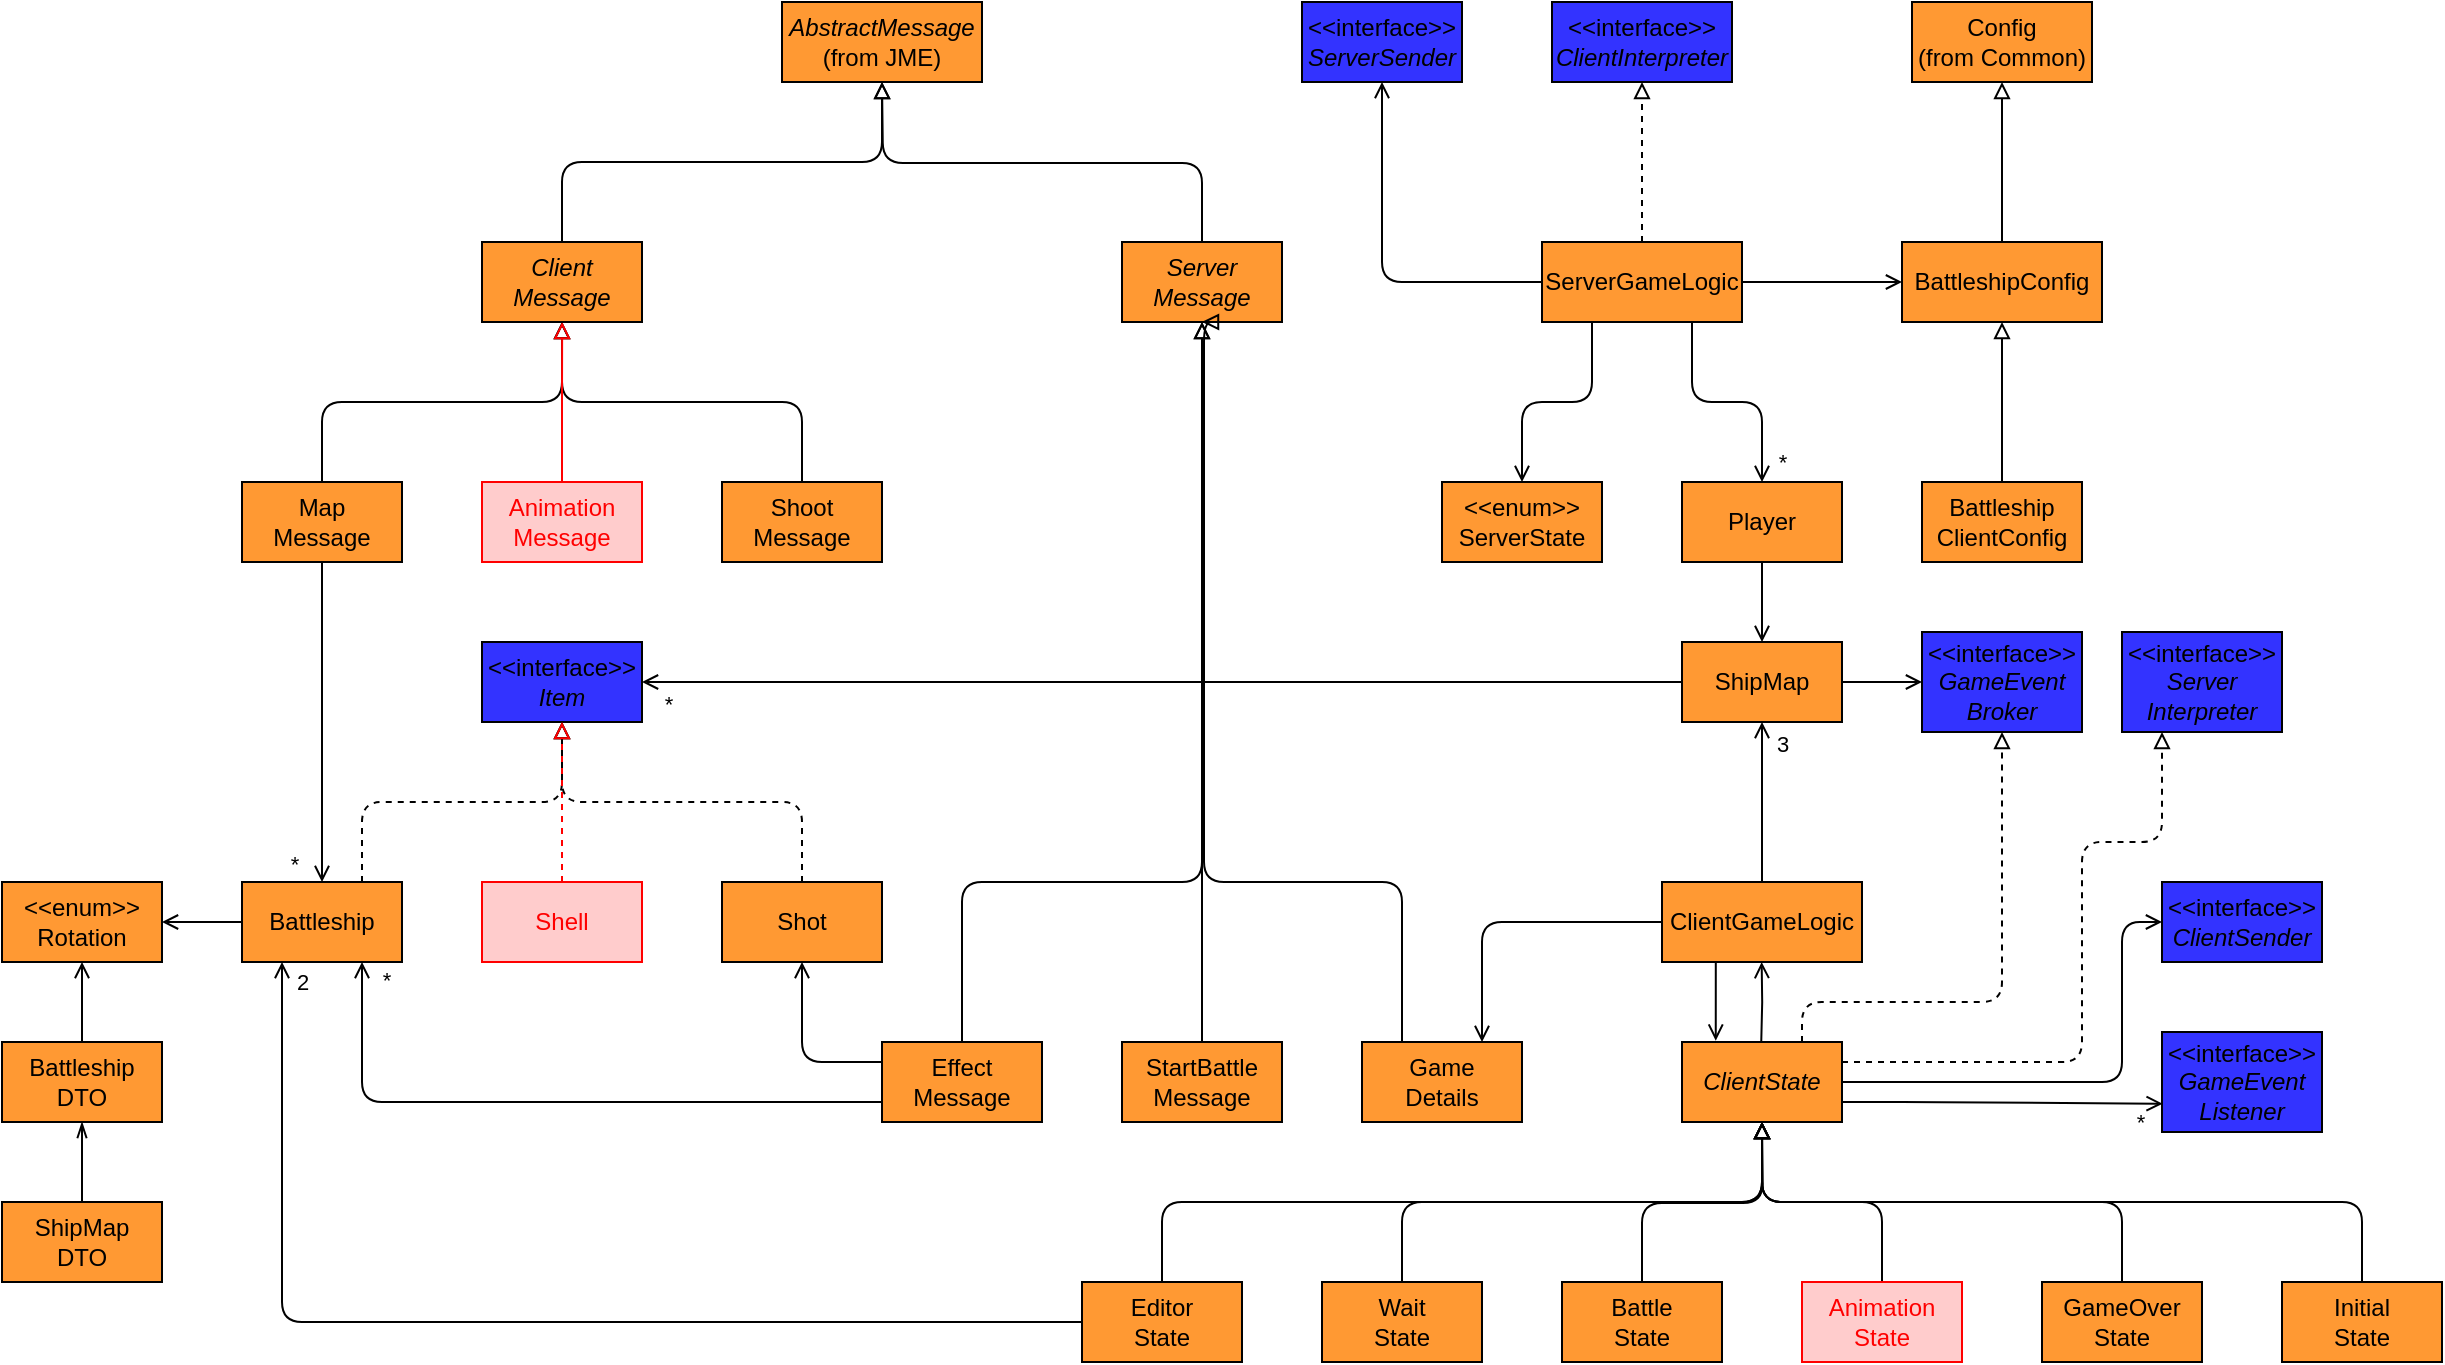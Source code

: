 <mxfile version="24.7.17">
  <diagram id="C5RBs43oDa-KdzZeNtuy" name="Page-1">
    <mxGraphModel dx="1434" dy="836" grid="1" gridSize="10" guides="1" tooltips="1" connect="1" arrows="1" fold="1" page="1" pageScale="1" pageWidth="827" pageHeight="1169" math="0" shadow="0">
      <root>
        <mxCell id="WIyWlLk6GJQsqaUBKTNV-0" />
        <mxCell id="WIyWlLk6GJQsqaUBKTNV-1" parent="WIyWlLk6GJQsqaUBKTNV-0" />
        <mxCell id="ycaIUuoJMlgRVzuP7acG-19" style="edgeStyle=orthogonalEdgeStyle;rounded=0;orthogonalLoop=1;jettySize=auto;html=1;exitX=0.5;exitY=0;exitDx=0;exitDy=0;entryX=0.5;entryY=1;entryDx=0;entryDy=0;endArrow=openThin;endFill=0;" parent="WIyWlLk6GJQsqaUBKTNV-1" source="ycaIUuoJMlgRVzuP7acG-0" target="ycaIUuoJMlgRVzuP7acG-1" edge="1">
          <mxGeometry relative="1" as="geometry" />
        </mxCell>
        <mxCell id="ycaIUuoJMlgRVzuP7acG-0" value="ShipMap&lt;div&gt;DTO&lt;/div&gt;" style="html=1;whiteSpace=wrap;fillColor=#FF9933;fontColor=#000000;" parent="WIyWlLk6GJQsqaUBKTNV-1" vertex="1">
          <mxGeometry x="160" y="880" width="80" height="40" as="geometry" />
        </mxCell>
        <mxCell id="ycaIUuoJMlgRVzuP7acG-18" style="edgeStyle=orthogonalEdgeStyle;rounded=0;orthogonalLoop=1;jettySize=auto;html=1;exitX=0.5;exitY=0;exitDx=0;exitDy=0;entryX=0.5;entryY=1;entryDx=0;entryDy=0;endArrow=open;endFill=0;" parent="WIyWlLk6GJQsqaUBKTNV-1" source="ycaIUuoJMlgRVzuP7acG-1" target="ycaIUuoJMlgRVzuP7acG-2" edge="1">
          <mxGeometry relative="1" as="geometry" />
        </mxCell>
        <mxCell id="ycaIUuoJMlgRVzuP7acG-1" value="&lt;div&gt;Battleship&lt;br&gt;DTO&lt;/div&gt;" style="html=1;whiteSpace=wrap;fillColor=#FF9933;fontColor=#000000;" parent="WIyWlLk6GJQsqaUBKTNV-1" vertex="1">
          <mxGeometry x="160" y="800" width="80" height="40" as="geometry" />
        </mxCell>
        <mxCell id="ycaIUuoJMlgRVzuP7acG-2" value="&amp;lt;&amp;lt;enum&amp;gt;&amp;gt;&lt;div&gt;Rotation&lt;/div&gt;" style="html=1;whiteSpace=wrap;fillColor=#FF9933;fontColor=#000000;" parent="WIyWlLk6GJQsqaUBKTNV-1" vertex="1">
          <mxGeometry x="160" y="720" width="80" height="40" as="geometry" />
        </mxCell>
        <mxCell id="ycaIUuoJMlgRVzuP7acG-17" style="edgeStyle=orthogonalEdgeStyle;rounded=0;orthogonalLoop=1;jettySize=auto;html=1;exitX=0;exitY=0.5;exitDx=0;exitDy=0;entryX=1;entryY=0.5;entryDx=0;entryDy=0;endArrow=open;endFill=0;" parent="WIyWlLk6GJQsqaUBKTNV-1" source="ycaIUuoJMlgRVzuP7acG-10" target="ycaIUuoJMlgRVzuP7acG-2" edge="1">
          <mxGeometry relative="1" as="geometry" />
        </mxCell>
        <mxCell id="ycaIUuoJMlgRVzuP7acG-10" value="Battleship" style="html=1;whiteSpace=wrap;fillColor=#FF9933;fontColor=#000000;" parent="WIyWlLk6GJQsqaUBKTNV-1" vertex="1">
          <mxGeometry x="280" y="720" width="80" height="40" as="geometry" />
        </mxCell>
        <mxCell id="ycaIUuoJMlgRVzuP7acG-11" value="Shell" style="html=1;whiteSpace=wrap;strokeColor=#FF0000;fontColor=#FF0000;fillColor=#FFCCCC;" parent="WIyWlLk6GJQsqaUBKTNV-1" vertex="1">
          <mxGeometry x="400" y="720" width="80" height="40" as="geometry" />
        </mxCell>
        <mxCell id="ycaIUuoJMlgRVzuP7acG-20" style="edgeStyle=orthogonalEdgeStyle;rounded=1;orthogonalLoop=1;jettySize=auto;html=1;exitX=0.5;exitY=0;exitDx=0;exitDy=0;entryX=0.5;entryY=1;entryDx=0;entryDy=0;endArrow=block;endFill=0;curved=0;dashed=1;" parent="WIyWlLk6GJQsqaUBKTNV-1" source="ycaIUuoJMlgRVzuP7acG-12" target="ycaIUuoJMlgRVzuP7acG-13" edge="1">
          <mxGeometry relative="1" as="geometry" />
        </mxCell>
        <mxCell id="ycaIUuoJMlgRVzuP7acG-12" value="Shot" style="html=1;whiteSpace=wrap;fillColor=#FF9933;fontColor=#000000;" parent="WIyWlLk6GJQsqaUBKTNV-1" vertex="1">
          <mxGeometry x="520" y="720" width="80" height="40" as="geometry" />
        </mxCell>
        <mxCell id="ycaIUuoJMlgRVzuP7acG-13" value="&amp;lt;&amp;lt;interface&amp;gt;&amp;gt;&lt;div&gt;&lt;i&gt;Item&lt;/i&gt;&lt;/div&gt;" style="html=1;whiteSpace=wrap;fillColor=#3333FF;" parent="WIyWlLk6GJQsqaUBKTNV-1" vertex="1">
          <mxGeometry x="400" y="600" width="80" height="40" as="geometry" />
        </mxCell>
        <mxCell id="ycaIUuoJMlgRVzuP7acG-15" style="edgeStyle=orthogonalEdgeStyle;rounded=1;orthogonalLoop=1;jettySize=auto;html=1;exitX=0.75;exitY=0;exitDx=0;exitDy=0;entryX=0.5;entryY=1;entryDx=0;entryDy=0;endArrow=block;endFill=0;curved=0;dashed=1;" parent="WIyWlLk6GJQsqaUBKTNV-1" source="ycaIUuoJMlgRVzuP7acG-10" target="ycaIUuoJMlgRVzuP7acG-13" edge="1">
          <mxGeometry relative="1" as="geometry">
            <Array as="points">
              <mxPoint x="340" y="720" />
              <mxPoint x="340" y="680" />
              <mxPoint x="440" y="680" />
            </Array>
          </mxGeometry>
        </mxCell>
        <mxCell id="ycaIUuoJMlgRVzuP7acG-16" value="" style="edgeStyle=orthogonalEdgeStyle;rounded=0;orthogonalLoop=1;jettySize=auto;html=1;endArrow=block;endFill=0;strokeColor=#FF0000;dashed=1;" parent="WIyWlLk6GJQsqaUBKTNV-1" source="ycaIUuoJMlgRVzuP7acG-11" target="ycaIUuoJMlgRVzuP7acG-13" edge="1">
          <mxGeometry relative="1" as="geometry" />
        </mxCell>
        <mxCell id="ycaIUuoJMlgRVzuP7acG-24" style="edgeStyle=orthogonalEdgeStyle;rounded=0;orthogonalLoop=1;jettySize=auto;html=1;exitX=0.5;exitY=1;exitDx=0;exitDy=0;entryX=0.5;entryY=0;entryDx=0;entryDy=0;endArrow=open;endFill=0;" parent="WIyWlLk6GJQsqaUBKTNV-1" source="ycaIUuoJMlgRVzuP7acG-21" target="ycaIUuoJMlgRVzuP7acG-10" edge="1">
          <mxGeometry relative="1" as="geometry" />
        </mxCell>
        <mxCell id="ycaIUuoJMlgRVzuP7acG-25" value="*" style="edgeLabel;html=1;align=center;verticalAlign=middle;resizable=0;points=[];" parent="ycaIUuoJMlgRVzuP7acG-24" vertex="1" connectable="0">
          <mxGeometry x="0.104" relative="1" as="geometry">
            <mxPoint x="-14" y="62" as="offset" />
          </mxGeometry>
        </mxCell>
        <mxCell id="ycaIUuoJMlgRVzuP7acG-29" style="edgeStyle=orthogonalEdgeStyle;rounded=1;orthogonalLoop=1;jettySize=auto;html=1;exitX=0.5;exitY=0;exitDx=0;exitDy=0;entryX=0.5;entryY=1;entryDx=0;entryDy=0;endArrow=block;endFill=0;curved=0;" parent="WIyWlLk6GJQsqaUBKTNV-1" source="ycaIUuoJMlgRVzuP7acG-21" target="ycaIUuoJMlgRVzuP7acG-28" edge="1">
          <mxGeometry relative="1" as="geometry" />
        </mxCell>
        <mxCell id="ycaIUuoJMlgRVzuP7acG-21" value="Map&lt;br&gt;Message" style="html=1;whiteSpace=wrap;fillColor=#FF9933;fontColor=#000000;" parent="WIyWlLk6GJQsqaUBKTNV-1" vertex="1">
          <mxGeometry x="280" y="520" width="80" height="40" as="geometry" />
        </mxCell>
        <mxCell id="ycaIUuoJMlgRVzuP7acG-31" style="edgeStyle=orthogonalEdgeStyle;rounded=1;orthogonalLoop=1;jettySize=auto;html=1;exitX=0.5;exitY=0;exitDx=0;exitDy=0;entryX=0.5;entryY=1;entryDx=0;entryDy=0;endArrow=block;endFill=0;curved=0;" parent="WIyWlLk6GJQsqaUBKTNV-1" source="ycaIUuoJMlgRVzuP7acG-22" target="ycaIUuoJMlgRVzuP7acG-28" edge="1">
          <mxGeometry relative="1" as="geometry" />
        </mxCell>
        <mxCell id="ycaIUuoJMlgRVzuP7acG-22" value="Shoot&lt;br&gt;Message" style="html=1;whiteSpace=wrap;fillColor=#FF9933;fontColor=#000000;" parent="WIyWlLk6GJQsqaUBKTNV-1" vertex="1">
          <mxGeometry x="520" y="520" width="80" height="40" as="geometry" />
        </mxCell>
        <mxCell id="ycaIUuoJMlgRVzuP7acG-32" style="edgeStyle=orthogonalEdgeStyle;rounded=0;orthogonalLoop=1;jettySize=auto;html=1;exitX=0.5;exitY=0;exitDx=0;exitDy=0;endArrow=block;endFill=0;strokeColor=#FF0000;" parent="WIyWlLk6GJQsqaUBKTNV-1" source="ycaIUuoJMlgRVzuP7acG-23" edge="1">
          <mxGeometry relative="1" as="geometry">
            <mxPoint x="440.077" y="440" as="targetPoint" />
          </mxGeometry>
        </mxCell>
        <mxCell id="ycaIUuoJMlgRVzuP7acG-23" value="Animation&lt;br&gt;Message" style="html=1;whiteSpace=wrap;strokeColor=#FF0000;fontColor=#FF0000;fillColor=#FFCCCC;" parent="WIyWlLk6GJQsqaUBKTNV-1" vertex="1">
          <mxGeometry x="400" y="520" width="80" height="40" as="geometry" />
        </mxCell>
        <mxCell id="ycaIUuoJMlgRVzuP7acG-35" style="edgeStyle=orthogonalEdgeStyle;rounded=1;orthogonalLoop=1;jettySize=auto;html=1;exitX=0.5;exitY=0;exitDx=0;exitDy=0;entryX=0.5;entryY=1;entryDx=0;entryDy=0;endArrow=block;endFill=0;curved=0;" parent="WIyWlLk6GJQsqaUBKTNV-1" source="ycaIUuoJMlgRVzuP7acG-28" target="ycaIUuoJMlgRVzuP7acG-34" edge="1">
          <mxGeometry relative="1" as="geometry" />
        </mxCell>
        <mxCell id="ycaIUuoJMlgRVzuP7acG-28" value="&lt;i&gt;Client&lt;br&gt;Message&lt;/i&gt;" style="html=1;whiteSpace=wrap;fillColor=#FF9933;fontColor=#000000;" parent="WIyWlLk6GJQsqaUBKTNV-1" vertex="1">
          <mxGeometry x="400" y="400" width="80" height="40" as="geometry" />
        </mxCell>
        <mxCell id="ycaIUuoJMlgRVzuP7acG-36" style="edgeStyle=orthogonalEdgeStyle;rounded=1;orthogonalLoop=1;jettySize=auto;html=1;exitX=0.5;exitY=0;exitDx=0;exitDy=0;endArrow=block;endFill=0;curved=0;" parent="WIyWlLk6GJQsqaUBKTNV-1" source="ycaIUuoJMlgRVzuP7acG-33" edge="1">
          <mxGeometry relative="1" as="geometry">
            <mxPoint x="600" y="320" as="targetPoint" />
          </mxGeometry>
        </mxCell>
        <mxCell id="ycaIUuoJMlgRVzuP7acG-33" value="&lt;i&gt;Server&lt;br&gt;Message&lt;/i&gt;" style="html=1;whiteSpace=wrap;fillColor=#FF9933;fontColor=#000000;" parent="WIyWlLk6GJQsqaUBKTNV-1" vertex="1">
          <mxGeometry x="720" y="400" width="80" height="40" as="geometry" />
        </mxCell>
        <mxCell id="ycaIUuoJMlgRVzuP7acG-34" value="&lt;i&gt;AbstractMessage&lt;/i&gt;&lt;br&gt;(from JME)" style="html=1;whiteSpace=wrap;fillColor=#FF9933;fontColor=#000000;" parent="WIyWlLk6GJQsqaUBKTNV-1" vertex="1">
          <mxGeometry x="550" y="280" width="100" height="40" as="geometry" />
        </mxCell>
        <mxCell id="ycaIUuoJMlgRVzuP7acG-42" style="edgeStyle=orthogonalEdgeStyle;rounded=0;orthogonalLoop=1;jettySize=auto;html=1;exitX=0.5;exitY=0;exitDx=0;exitDy=0;entryX=0.5;entryY=1;entryDx=0;entryDy=0;endArrow=block;endFill=0;" parent="WIyWlLk6GJQsqaUBKTNV-1" source="ycaIUuoJMlgRVzuP7acG-37" target="ycaIUuoJMlgRVzuP7acG-33" edge="1">
          <mxGeometry relative="1" as="geometry" />
        </mxCell>
        <mxCell id="ycaIUuoJMlgRVzuP7acG-37" value="StartBattle&lt;br&gt;Message" style="html=1;whiteSpace=wrap;fillColor=#FF9933;fontColor=#000000;" parent="WIyWlLk6GJQsqaUBKTNV-1" vertex="1">
          <mxGeometry x="720" y="800" width="80" height="40" as="geometry" />
        </mxCell>
        <mxCell id="ycaIUuoJMlgRVzuP7acG-40" style="edgeStyle=orthogonalEdgeStyle;rounded=1;orthogonalLoop=1;jettySize=auto;html=1;exitX=0.5;exitY=0;exitDx=0;exitDy=0;entryX=0.5;entryY=1;entryDx=0;entryDy=0;endArrow=block;endFill=0;curved=0;" parent="WIyWlLk6GJQsqaUBKTNV-1" source="ycaIUuoJMlgRVzuP7acG-38" target="ycaIUuoJMlgRVzuP7acG-33" edge="1">
          <mxGeometry relative="1" as="geometry">
            <Array as="points">
              <mxPoint x="640" y="720" />
              <mxPoint x="760" y="720" />
            </Array>
          </mxGeometry>
        </mxCell>
        <mxCell id="ycaIUuoJMlgRVzuP7acG-45" style="edgeStyle=orthogonalEdgeStyle;rounded=1;orthogonalLoop=1;jettySize=auto;html=1;exitX=0;exitY=0.75;exitDx=0;exitDy=0;entryX=0.75;entryY=1;entryDx=0;entryDy=0;endArrow=open;endFill=0;curved=0;" parent="WIyWlLk6GJQsqaUBKTNV-1" source="ycaIUuoJMlgRVzuP7acG-38" target="ycaIUuoJMlgRVzuP7acG-10" edge="1">
          <mxGeometry relative="1" as="geometry">
            <Array as="points">
              <mxPoint x="340" y="830" />
            </Array>
          </mxGeometry>
        </mxCell>
        <mxCell id="ycaIUuoJMlgRVzuP7acG-46" value="*" style="edgeLabel;html=1;align=center;verticalAlign=middle;resizable=0;points=[];" parent="ycaIUuoJMlgRVzuP7acG-45" vertex="1" connectable="0">
          <mxGeometry x="0.885" y="-2" relative="1" as="geometry">
            <mxPoint x="10" y="-10" as="offset" />
          </mxGeometry>
        </mxCell>
        <mxCell id="ycaIUuoJMlgRVzuP7acG-47" style="edgeStyle=orthogonalEdgeStyle;rounded=1;orthogonalLoop=1;jettySize=auto;html=1;exitX=0;exitY=0.25;exitDx=0;exitDy=0;entryX=0.5;entryY=1;entryDx=0;entryDy=0;endArrow=open;endFill=0;curved=0;" parent="WIyWlLk6GJQsqaUBKTNV-1" source="ycaIUuoJMlgRVzuP7acG-38" target="ycaIUuoJMlgRVzuP7acG-12" edge="1">
          <mxGeometry relative="1" as="geometry" />
        </mxCell>
        <mxCell id="ycaIUuoJMlgRVzuP7acG-38" value="Effect&lt;br&gt;Message" style="html=1;whiteSpace=wrap;fillColor=#FF9933;fontColor=#000000;" parent="WIyWlLk6GJQsqaUBKTNV-1" vertex="1">
          <mxGeometry x="600" y="800" width="80" height="40" as="geometry" />
        </mxCell>
        <mxCell id="ycaIUuoJMlgRVzuP7acG-43" style="edgeStyle=orthogonalEdgeStyle;rounded=1;orthogonalLoop=1;jettySize=auto;html=1;exitX=0.25;exitY=0;exitDx=0;exitDy=0;endArrow=block;endFill=0;curved=0;" parent="WIyWlLk6GJQsqaUBKTNV-1" source="ycaIUuoJMlgRVzuP7acG-39" edge="1">
          <mxGeometry relative="1" as="geometry">
            <mxPoint x="760" y="440" as="targetPoint" />
            <Array as="points">
              <mxPoint x="860" y="720" />
              <mxPoint x="761" y="720" />
              <mxPoint x="761" y="440" />
            </Array>
          </mxGeometry>
        </mxCell>
        <mxCell id="ycaIUuoJMlgRVzuP7acG-39" value="Game&lt;br&gt;Details" style="html=1;whiteSpace=wrap;fillColor=#FF9933;fontColor=#000000;" parent="WIyWlLk6GJQsqaUBKTNV-1" vertex="1">
          <mxGeometry x="840" y="800" width="80" height="40" as="geometry" />
        </mxCell>
        <mxCell id="ycaIUuoJMlgRVzuP7acG-78" style="edgeStyle=orthogonalEdgeStyle;rounded=1;orthogonalLoop=1;jettySize=auto;html=1;exitX=1;exitY=0.75;exitDx=0;exitDy=0;entryX=0.004;entryY=0.717;entryDx=0;entryDy=0;entryPerimeter=0;curved=0;endArrow=open;endFill=0;" parent="WIyWlLk6GJQsqaUBKTNV-1" source="ycaIUuoJMlgRVzuP7acG-49" target="ycaIUuoJMlgRVzuP7acG-75" edge="1">
          <mxGeometry relative="1" as="geometry">
            <Array as="points">
              <mxPoint x="1120" y="830" />
            </Array>
          </mxGeometry>
        </mxCell>
        <mxCell id="ycaIUuoJMlgRVzuP7acG-83" value="*" style="edgeLabel;html=1;align=center;verticalAlign=middle;resizable=0;points=[];" parent="ycaIUuoJMlgRVzuP7acG-78" vertex="1" connectable="0">
          <mxGeometry x="0.861" relative="1" as="geometry">
            <mxPoint y="9" as="offset" />
          </mxGeometry>
        </mxCell>
        <mxCell id="ycaIUuoJMlgRVzuP7acG-79" style="edgeStyle=orthogonalEdgeStyle;rounded=1;orthogonalLoop=1;jettySize=auto;html=1;exitX=1;exitY=0.5;exitDx=0;exitDy=0;entryX=0;entryY=0.5;entryDx=0;entryDy=0;curved=0;endArrow=open;endFill=0;" parent="WIyWlLk6GJQsqaUBKTNV-1" source="ycaIUuoJMlgRVzuP7acG-49" target="ycaIUuoJMlgRVzuP7acG-74" edge="1">
          <mxGeometry relative="1" as="geometry">
            <Array as="points">
              <mxPoint x="1220" y="820" />
              <mxPoint x="1220" y="740" />
            </Array>
          </mxGeometry>
        </mxCell>
        <mxCell id="ycaIUuoJMlgRVzuP7acG-81" style="edgeStyle=orthogonalEdgeStyle;rounded=1;orthogonalLoop=1;jettySize=auto;html=1;exitX=1;exitY=0.25;exitDx=0;exitDy=0;entryX=0.25;entryY=1;entryDx=0;entryDy=0;curved=0;endArrow=block;endFill=0;dashed=1;" parent="WIyWlLk6GJQsqaUBKTNV-1" source="ycaIUuoJMlgRVzuP7acG-49" target="ycaIUuoJMlgRVzuP7acG-76" edge="1">
          <mxGeometry relative="1" as="geometry">
            <Array as="points">
              <mxPoint x="1200" y="810" />
              <mxPoint x="1200" y="700" />
              <mxPoint x="1240" y="700" />
            </Array>
          </mxGeometry>
        </mxCell>
        <mxCell id="ycaIUuoJMlgRVzuP7acG-82" style="edgeStyle=orthogonalEdgeStyle;rounded=1;orthogonalLoop=1;jettySize=auto;html=1;exitX=0.75;exitY=0;exitDx=0;exitDy=0;curved=0;endArrow=block;endFill=0;dashed=1;" parent="WIyWlLk6GJQsqaUBKTNV-1" source="ycaIUuoJMlgRVzuP7acG-49" target="ycaIUuoJMlgRVzuP7acG-77" edge="1">
          <mxGeometry relative="1" as="geometry">
            <Array as="points">
              <mxPoint x="1060" y="780" />
              <mxPoint x="1160" y="780" />
            </Array>
          </mxGeometry>
        </mxCell>
        <mxCell id="ycaIUuoJMlgRVzuP7acG-49" value="&lt;i&gt;ClientState&lt;/i&gt;" style="html=1;whiteSpace=wrap;fillColor=#FF9933;fontColor=#000000;" parent="WIyWlLk6GJQsqaUBKTNV-1" vertex="1">
          <mxGeometry x="1000" y="800" width="80" height="40" as="geometry" />
        </mxCell>
        <mxCell id="ycaIUuoJMlgRVzuP7acG-73" style="edgeStyle=orthogonalEdgeStyle;rounded=1;orthogonalLoop=1;jettySize=auto;html=1;exitX=0;exitY=0.5;exitDx=0;exitDy=0;entryX=0.75;entryY=0;entryDx=0;entryDy=0;endArrow=open;endFill=0;curved=0;" parent="WIyWlLk6GJQsqaUBKTNV-1" source="ycaIUuoJMlgRVzuP7acG-50" target="ycaIUuoJMlgRVzuP7acG-39" edge="1">
          <mxGeometry relative="1" as="geometry" />
        </mxCell>
        <mxCell id="ycaIUuoJMlgRVzuP7acG-85" style="edgeStyle=orthogonalEdgeStyle;rounded=0;orthogonalLoop=1;jettySize=auto;html=1;exitX=0.5;exitY=0;exitDx=0;exitDy=0;endArrow=open;endFill=0;" parent="WIyWlLk6GJQsqaUBKTNV-1" source="ycaIUuoJMlgRVzuP7acG-50" target="ycaIUuoJMlgRVzuP7acG-84" edge="1">
          <mxGeometry relative="1" as="geometry" />
        </mxCell>
        <mxCell id="ycaIUuoJMlgRVzuP7acG-86" value="3" style="edgeLabel;html=1;align=center;verticalAlign=middle;resizable=0;points=[];" parent="ycaIUuoJMlgRVzuP7acG-85" vertex="1" connectable="0">
          <mxGeometry x="0.689" relative="1" as="geometry">
            <mxPoint x="10" y="-2" as="offset" />
          </mxGeometry>
        </mxCell>
        <mxCell id="ycaIUuoJMlgRVzuP7acG-50" value="ClientGameLogic" style="html=1;whiteSpace=wrap;fillColor=#FF9933;fontColor=#000000;" parent="WIyWlLk6GJQsqaUBKTNV-1" vertex="1">
          <mxGeometry x="990" y="720" width="100" height="40" as="geometry" />
        </mxCell>
        <mxCell id="ycaIUuoJMlgRVzuP7acG-61" style="edgeStyle=orthogonalEdgeStyle;rounded=1;orthogonalLoop=1;jettySize=auto;html=1;exitX=0.5;exitY=0;exitDx=0;exitDy=0;entryX=0.5;entryY=1;entryDx=0;entryDy=0;endArrow=block;endFill=0;curved=0;" parent="WIyWlLk6GJQsqaUBKTNV-1" source="ycaIUuoJMlgRVzuP7acG-51" target="ycaIUuoJMlgRVzuP7acG-49" edge="1">
          <mxGeometry relative="1" as="geometry" />
        </mxCell>
        <mxCell id="ycaIUuoJMlgRVzuP7acG-69" style="edgeStyle=orthogonalEdgeStyle;rounded=1;orthogonalLoop=1;jettySize=auto;html=1;exitX=0;exitY=0.5;exitDx=0;exitDy=0;entryX=0.25;entryY=1;entryDx=0;entryDy=0;curved=0;endArrow=open;endFill=0;" parent="WIyWlLk6GJQsqaUBKTNV-1" source="ycaIUuoJMlgRVzuP7acG-51" target="ycaIUuoJMlgRVzuP7acG-10" edge="1">
          <mxGeometry relative="1" as="geometry" />
        </mxCell>
        <mxCell id="ycaIUuoJMlgRVzuP7acG-70" value="2" style="edgeLabel;html=1;align=center;verticalAlign=middle;resizable=0;points=[];" parent="ycaIUuoJMlgRVzuP7acG-69" vertex="1" connectable="0">
          <mxGeometry x="0.947" y="-1" relative="1" as="geometry">
            <mxPoint x="9" y="-6" as="offset" />
          </mxGeometry>
        </mxCell>
        <mxCell id="ycaIUuoJMlgRVzuP7acG-51" value="Editor&lt;br&gt;State" style="html=1;whiteSpace=wrap;fillColor=#FF9933;fontColor=#000000;" parent="WIyWlLk6GJQsqaUBKTNV-1" vertex="1">
          <mxGeometry x="700" y="920" width="80" height="40" as="geometry" />
        </mxCell>
        <mxCell id="ycaIUuoJMlgRVzuP7acG-62" style="edgeStyle=orthogonalEdgeStyle;rounded=1;orthogonalLoop=1;jettySize=auto;html=1;exitX=0.5;exitY=0;exitDx=0;exitDy=0;entryX=0.5;entryY=1;entryDx=0;entryDy=0;endArrow=block;endFill=0;curved=0;" parent="WIyWlLk6GJQsqaUBKTNV-1" source="ycaIUuoJMlgRVzuP7acG-52" target="ycaIUuoJMlgRVzuP7acG-49" edge="1">
          <mxGeometry relative="1" as="geometry" />
        </mxCell>
        <mxCell id="ycaIUuoJMlgRVzuP7acG-52" value="Wait&lt;br&gt;State" style="html=1;whiteSpace=wrap;fillColor=#FF9933;fontColor=#000000;" parent="WIyWlLk6GJQsqaUBKTNV-1" vertex="1">
          <mxGeometry x="820" y="920" width="80" height="40" as="geometry" />
        </mxCell>
        <mxCell id="ycaIUuoJMlgRVzuP7acG-63" style="edgeStyle=orthogonalEdgeStyle;rounded=1;orthogonalLoop=1;jettySize=auto;html=1;exitX=0.5;exitY=0;exitDx=0;exitDy=0;endArrow=block;endFill=0;curved=0;" parent="WIyWlLk6GJQsqaUBKTNV-1" source="ycaIUuoJMlgRVzuP7acG-53" edge="1">
          <mxGeometry relative="1" as="geometry">
            <mxPoint x="1040.0" y="840" as="targetPoint" />
          </mxGeometry>
        </mxCell>
        <mxCell id="ycaIUuoJMlgRVzuP7acG-53" value="Battle&lt;br&gt;State" style="html=1;whiteSpace=wrap;fillColor=#FF9933;fontColor=#000000;" parent="WIyWlLk6GJQsqaUBKTNV-1" vertex="1">
          <mxGeometry x="940" y="920" width="80" height="40" as="geometry" />
        </mxCell>
        <mxCell id="ycaIUuoJMlgRVzuP7acG-66" style="edgeStyle=orthogonalEdgeStyle;rounded=1;orthogonalLoop=1;jettySize=auto;html=1;exitX=0.5;exitY=0;exitDx=0;exitDy=0;entryX=0.5;entryY=1;entryDx=0;entryDy=0;endArrow=block;endFill=0;curved=0;" parent="WIyWlLk6GJQsqaUBKTNV-1" source="ycaIUuoJMlgRVzuP7acG-55" target="ycaIUuoJMlgRVzuP7acG-49" edge="1">
          <mxGeometry relative="1" as="geometry" />
        </mxCell>
        <mxCell id="ycaIUuoJMlgRVzuP7acG-55" value="Initial&lt;br&gt;State" style="html=1;whiteSpace=wrap;fillColor=#FF9933;fontColor=#000000;" parent="WIyWlLk6GJQsqaUBKTNV-1" vertex="1">
          <mxGeometry x="1300" y="920" width="80" height="40" as="geometry" />
        </mxCell>
        <mxCell id="ycaIUuoJMlgRVzuP7acG-65" style="edgeStyle=orthogonalEdgeStyle;rounded=1;orthogonalLoop=1;jettySize=auto;html=1;exitX=0.5;exitY=0;exitDx=0;exitDy=0;entryX=0.5;entryY=1;entryDx=0;entryDy=0;endArrow=block;endFill=0;curved=0;" parent="WIyWlLk6GJQsqaUBKTNV-1" source="ycaIUuoJMlgRVzuP7acG-56" target="ycaIUuoJMlgRVzuP7acG-49" edge="1">
          <mxGeometry relative="1" as="geometry" />
        </mxCell>
        <mxCell id="ycaIUuoJMlgRVzuP7acG-56" value="GameOver&lt;br&gt;State" style="html=1;whiteSpace=wrap;fillColor=#FF9933;fontColor=#000000;" parent="WIyWlLk6GJQsqaUBKTNV-1" vertex="1">
          <mxGeometry x="1180" y="920" width="80" height="40" as="geometry" />
        </mxCell>
        <mxCell id="ycaIUuoJMlgRVzuP7acG-64" style="edgeStyle=orthogonalEdgeStyle;rounded=1;orthogonalLoop=1;jettySize=auto;html=1;exitX=0.5;exitY=0;exitDx=0;exitDy=0;entryX=0.5;entryY=1;entryDx=0;entryDy=0;endArrow=block;endFill=0;curved=0;" parent="WIyWlLk6GJQsqaUBKTNV-1" source="ycaIUuoJMlgRVzuP7acG-60" target="ycaIUuoJMlgRVzuP7acG-49" edge="1">
          <mxGeometry relative="1" as="geometry" />
        </mxCell>
        <mxCell id="ycaIUuoJMlgRVzuP7acG-60" value="Animation&lt;br&gt;State" style="html=1;whiteSpace=wrap;strokeColor=#FF0000;fontColor=#FF0000;fillColor=#FFCCCC;" parent="WIyWlLk6GJQsqaUBKTNV-1" vertex="1">
          <mxGeometry x="1060" y="920" width="80" height="40" as="geometry" />
        </mxCell>
        <mxCell id="ycaIUuoJMlgRVzuP7acG-71" style="edgeStyle=orthogonalEdgeStyle;rounded=0;orthogonalLoop=1;jettySize=auto;html=1;exitX=0.75;exitY=0;exitDx=0;exitDy=0;entryX=0.702;entryY=1;entryDx=0;entryDy=0;entryPerimeter=0;endArrow=open;endFill=0;" parent="WIyWlLk6GJQsqaUBKTNV-1" edge="1">
          <mxGeometry relative="1" as="geometry">
            <mxPoint x="1039.63" y="800" as="sourcePoint" />
            <mxPoint x="1039.83" y="760" as="targetPoint" />
          </mxGeometry>
        </mxCell>
        <mxCell id="ycaIUuoJMlgRVzuP7acG-72" style="edgeStyle=orthogonalEdgeStyle;rounded=0;orthogonalLoop=1;jettySize=auto;html=1;exitX=0.25;exitY=1;exitDx=0;exitDy=0;entryX=0.211;entryY=-0.017;entryDx=0;entryDy=0;entryPerimeter=0;endArrow=open;endFill=0;" parent="WIyWlLk6GJQsqaUBKTNV-1" source="ycaIUuoJMlgRVzuP7acG-50" target="ycaIUuoJMlgRVzuP7acG-49" edge="1">
          <mxGeometry relative="1" as="geometry" />
        </mxCell>
        <mxCell id="ycaIUuoJMlgRVzuP7acG-74" value="&amp;lt;&amp;lt;interface&amp;gt;&amp;gt;&lt;div&gt;&lt;i&gt;ClientSender&lt;/i&gt;&lt;/div&gt;" style="html=1;whiteSpace=wrap;fillColor=#3333FF;" parent="WIyWlLk6GJQsqaUBKTNV-1" vertex="1">
          <mxGeometry x="1240" y="720" width="80" height="40" as="geometry" />
        </mxCell>
        <mxCell id="ycaIUuoJMlgRVzuP7acG-75" value="&amp;lt;&amp;lt;interface&amp;gt;&amp;gt;&lt;div&gt;&lt;i&gt;GameEvent&lt;br&gt;Listener&lt;/i&gt;&lt;/div&gt;" style="html=1;whiteSpace=wrap;fillColor=#3333FF;" parent="WIyWlLk6GJQsqaUBKTNV-1" vertex="1">
          <mxGeometry x="1240" y="795" width="80" height="50" as="geometry" />
        </mxCell>
        <mxCell id="ycaIUuoJMlgRVzuP7acG-76" value="&amp;lt;&amp;lt;interface&amp;gt;&amp;gt;&lt;div&gt;&lt;i&gt;Server&lt;br&gt;Interpreter&lt;/i&gt;&lt;/div&gt;" style="html=1;whiteSpace=wrap;fillColor=#3333FF;" parent="WIyWlLk6GJQsqaUBKTNV-1" vertex="1">
          <mxGeometry x="1220" y="595" width="80" height="50" as="geometry" />
        </mxCell>
        <mxCell id="ycaIUuoJMlgRVzuP7acG-77" value="&amp;lt;&amp;lt;interface&amp;gt;&amp;gt;&lt;div&gt;&lt;i&gt;GameEvent&lt;br&gt;Broker&lt;/i&gt;&lt;/div&gt;" style="html=1;whiteSpace=wrap;fillColor=#3333FF;" parent="WIyWlLk6GJQsqaUBKTNV-1" vertex="1">
          <mxGeometry x="1120" y="595" width="80" height="50" as="geometry" />
        </mxCell>
        <mxCell id="ycaIUuoJMlgRVzuP7acG-87" style="edgeStyle=orthogonalEdgeStyle;rounded=0;orthogonalLoop=1;jettySize=auto;html=1;exitX=1;exitY=0.5;exitDx=0;exitDy=0;entryX=0;entryY=0.5;entryDx=0;entryDy=0;endArrow=open;endFill=0;" parent="WIyWlLk6GJQsqaUBKTNV-1" source="ycaIUuoJMlgRVzuP7acG-84" target="ycaIUuoJMlgRVzuP7acG-77" edge="1">
          <mxGeometry relative="1" as="geometry" />
        </mxCell>
        <mxCell id="ycaIUuoJMlgRVzuP7acG-88" style="edgeStyle=orthogonalEdgeStyle;rounded=0;orthogonalLoop=1;jettySize=auto;html=1;exitX=0;exitY=0.5;exitDx=0;exitDy=0;entryX=1;entryY=0.5;entryDx=0;entryDy=0;endArrow=open;endFill=0;" parent="WIyWlLk6GJQsqaUBKTNV-1" source="ycaIUuoJMlgRVzuP7acG-84" target="ycaIUuoJMlgRVzuP7acG-13" edge="1">
          <mxGeometry relative="1" as="geometry" />
        </mxCell>
        <mxCell id="ycaIUuoJMlgRVzuP7acG-89" value="*" style="edgeLabel;html=1;align=center;verticalAlign=middle;resizable=0;points=[];" parent="ycaIUuoJMlgRVzuP7acG-88" vertex="1" connectable="0">
          <mxGeometry x="0.945" y="-2" relative="1" as="geometry">
            <mxPoint x="-2" y="13" as="offset" />
          </mxGeometry>
        </mxCell>
        <mxCell id="ycaIUuoJMlgRVzuP7acG-84" value="ShipMap" style="html=1;whiteSpace=wrap;fillColor=#FF9933;fontColor=#000000;" parent="WIyWlLk6GJQsqaUBKTNV-1" vertex="1">
          <mxGeometry x="1000" y="600" width="80" height="40" as="geometry" />
        </mxCell>
        <mxCell id="Z4i1nKLL7RMWcCH519xr-0" style="edgeStyle=orthogonalEdgeStyle;rounded=0;orthogonalLoop=1;jettySize=auto;html=1;exitX=0.5;exitY=1;exitDx=0;exitDy=0;entryX=0.5;entryY=0;entryDx=0;entryDy=0;endArrow=open;endFill=0;" parent="WIyWlLk6GJQsqaUBKTNV-1" source="ycaIUuoJMlgRVzuP7acG-90" target="ycaIUuoJMlgRVzuP7acG-84" edge="1">
          <mxGeometry relative="1" as="geometry" />
        </mxCell>
        <mxCell id="ycaIUuoJMlgRVzuP7acG-90" value="Player" style="html=1;whiteSpace=wrap;fillColor=#FF9933;fontColor=#000000;" parent="WIyWlLk6GJQsqaUBKTNV-1" vertex="1">
          <mxGeometry x="1000" y="520" width="80" height="40" as="geometry" />
        </mxCell>
        <mxCell id="ycaIUuoJMlgRVzuP7acG-91" value="&amp;lt;&amp;lt;enum&amp;gt;&amp;gt;&lt;br&gt;ServerState" style="html=1;whiteSpace=wrap;fillColor=#FF9933;fontColor=#000000;" parent="WIyWlLk6GJQsqaUBKTNV-1" vertex="1">
          <mxGeometry x="880" y="520" width="80" height="40" as="geometry" />
        </mxCell>
        <mxCell id="ycaIUuoJMlgRVzuP7acG-100" style="edgeStyle=orthogonalEdgeStyle;rounded=0;orthogonalLoop=1;jettySize=auto;html=1;exitX=0.5;exitY=0;exitDx=0;exitDy=0;entryX=0.5;entryY=1;entryDx=0;entryDy=0;endArrow=block;endFill=0;dashed=1;" parent="WIyWlLk6GJQsqaUBKTNV-1" source="ycaIUuoJMlgRVzuP7acG-92" target="ycaIUuoJMlgRVzuP7acG-97" edge="1">
          <mxGeometry relative="1" as="geometry" />
        </mxCell>
        <mxCell id="ycaIUuoJMlgRVzuP7acG-103" style="edgeStyle=orthogonalEdgeStyle;rounded=0;orthogonalLoop=1;jettySize=auto;html=1;exitX=1;exitY=0.5;exitDx=0;exitDy=0;entryX=0;entryY=0.5;entryDx=0;entryDy=0;endArrow=open;endFill=0;" parent="WIyWlLk6GJQsqaUBKTNV-1" source="ycaIUuoJMlgRVzuP7acG-92" target="ycaIUuoJMlgRVzuP7acG-93" edge="1">
          <mxGeometry relative="1" as="geometry" />
        </mxCell>
        <mxCell id="ycaIUuoJMlgRVzuP7acG-105" style="edgeStyle=orthogonalEdgeStyle;rounded=1;orthogonalLoop=1;jettySize=auto;html=1;exitX=0.75;exitY=1;exitDx=0;exitDy=0;entryX=0.5;entryY=0;entryDx=0;entryDy=0;curved=0;endArrow=open;endFill=0;" parent="WIyWlLk6GJQsqaUBKTNV-1" source="ycaIUuoJMlgRVzuP7acG-92" target="ycaIUuoJMlgRVzuP7acG-90" edge="1">
          <mxGeometry relative="1" as="geometry" />
        </mxCell>
        <mxCell id="1GOzWsW_1mWyYOgaIzt5-0" value="*" style="edgeLabel;html=1;align=center;verticalAlign=middle;resizable=0;points=[];" parent="ycaIUuoJMlgRVzuP7acG-105" vertex="1" connectable="0">
          <mxGeometry x="0.773" y="-1" relative="1" as="geometry">
            <mxPoint x="11" y="3" as="offset" />
          </mxGeometry>
        </mxCell>
        <mxCell id="ycaIUuoJMlgRVzuP7acG-106" style="edgeStyle=orthogonalEdgeStyle;rounded=1;orthogonalLoop=1;jettySize=auto;html=1;exitX=0.25;exitY=1;exitDx=0;exitDy=0;entryX=0.5;entryY=0;entryDx=0;entryDy=0;curved=0;endArrow=open;endFill=0;" parent="WIyWlLk6GJQsqaUBKTNV-1" source="ycaIUuoJMlgRVzuP7acG-92" target="ycaIUuoJMlgRVzuP7acG-91" edge="1">
          <mxGeometry relative="1" as="geometry" />
        </mxCell>
        <mxCell id="ycaIUuoJMlgRVzuP7acG-107" style="edgeStyle=orthogonalEdgeStyle;rounded=1;orthogonalLoop=1;jettySize=auto;html=1;exitX=0;exitY=0.5;exitDx=0;exitDy=0;entryX=0.5;entryY=1;entryDx=0;entryDy=0;curved=0;endArrow=open;endFill=0;" parent="WIyWlLk6GJQsqaUBKTNV-1" source="ycaIUuoJMlgRVzuP7acG-92" target="ycaIUuoJMlgRVzuP7acG-98" edge="1">
          <mxGeometry relative="1" as="geometry" />
        </mxCell>
        <mxCell id="ycaIUuoJMlgRVzuP7acG-92" value="ServerGameLogic" style="html=1;whiteSpace=wrap;fillColor=#FF9933;fontColor=#000000;" parent="WIyWlLk6GJQsqaUBKTNV-1" vertex="1">
          <mxGeometry x="930" y="400" width="100" height="40" as="geometry" />
        </mxCell>
        <mxCell id="ycaIUuoJMlgRVzuP7acG-101" style="edgeStyle=orthogonalEdgeStyle;rounded=0;orthogonalLoop=1;jettySize=auto;html=1;exitX=0.5;exitY=0;exitDx=0;exitDy=0;entryX=0.5;entryY=1;entryDx=0;entryDy=0;endArrow=block;endFill=0;" parent="WIyWlLk6GJQsqaUBKTNV-1" source="ycaIUuoJMlgRVzuP7acG-93" target="ycaIUuoJMlgRVzuP7acG-95" edge="1">
          <mxGeometry relative="1" as="geometry" />
        </mxCell>
        <mxCell id="ycaIUuoJMlgRVzuP7acG-93" value="BattleshipConfig" style="html=1;whiteSpace=wrap;fillColor=#FF9933;fontColor=#000000;" parent="WIyWlLk6GJQsqaUBKTNV-1" vertex="1">
          <mxGeometry x="1110" y="400" width="100" height="40" as="geometry" />
        </mxCell>
        <mxCell id="ycaIUuoJMlgRVzuP7acG-104" style="edgeStyle=orthogonalEdgeStyle;rounded=0;orthogonalLoop=1;jettySize=auto;html=1;exitX=0.5;exitY=0;exitDx=0;exitDy=0;entryX=0.5;entryY=1;entryDx=0;entryDy=0;endArrow=block;endFill=0;" parent="WIyWlLk6GJQsqaUBKTNV-1" source="ycaIUuoJMlgRVzuP7acG-94" target="ycaIUuoJMlgRVzuP7acG-93" edge="1">
          <mxGeometry relative="1" as="geometry" />
        </mxCell>
        <mxCell id="ycaIUuoJMlgRVzuP7acG-94" value="Battleship&lt;br&gt;ClientConfig" style="html=1;whiteSpace=wrap;fillColor=#FF9933;fontColor=#000000;" parent="WIyWlLk6GJQsqaUBKTNV-1" vertex="1">
          <mxGeometry x="1120" y="520" width="80" height="40" as="geometry" />
        </mxCell>
        <mxCell id="ycaIUuoJMlgRVzuP7acG-95" value="Config&lt;br&gt;(from Common)" style="html=1;whiteSpace=wrap;fillColor=#FF9933;fontColor=#000000;" parent="WIyWlLk6GJQsqaUBKTNV-1" vertex="1">
          <mxGeometry x="1115" y="280" width="90" height="40" as="geometry" />
        </mxCell>
        <mxCell id="ycaIUuoJMlgRVzuP7acG-97" value="&amp;lt;&amp;lt;interface&amp;gt;&amp;gt;&lt;div&gt;&lt;i&gt;ClientInterpreter&lt;/i&gt;&lt;/div&gt;" style="html=1;whiteSpace=wrap;fillColor=#3333FF;" parent="WIyWlLk6GJQsqaUBKTNV-1" vertex="1">
          <mxGeometry x="935" y="280" width="90" height="40" as="geometry" />
        </mxCell>
        <mxCell id="ycaIUuoJMlgRVzuP7acG-98" value="&amp;lt;&amp;lt;interface&amp;gt;&amp;gt;&lt;div&gt;&lt;i&gt;ServerSender&lt;/i&gt;&lt;/div&gt;" style="html=1;whiteSpace=wrap;fillColor=#3333FF;" parent="WIyWlLk6GJQsqaUBKTNV-1" vertex="1">
          <mxGeometry x="810" y="280" width="80" height="40" as="geometry" />
        </mxCell>
      </root>
    </mxGraphModel>
  </diagram>
</mxfile>
